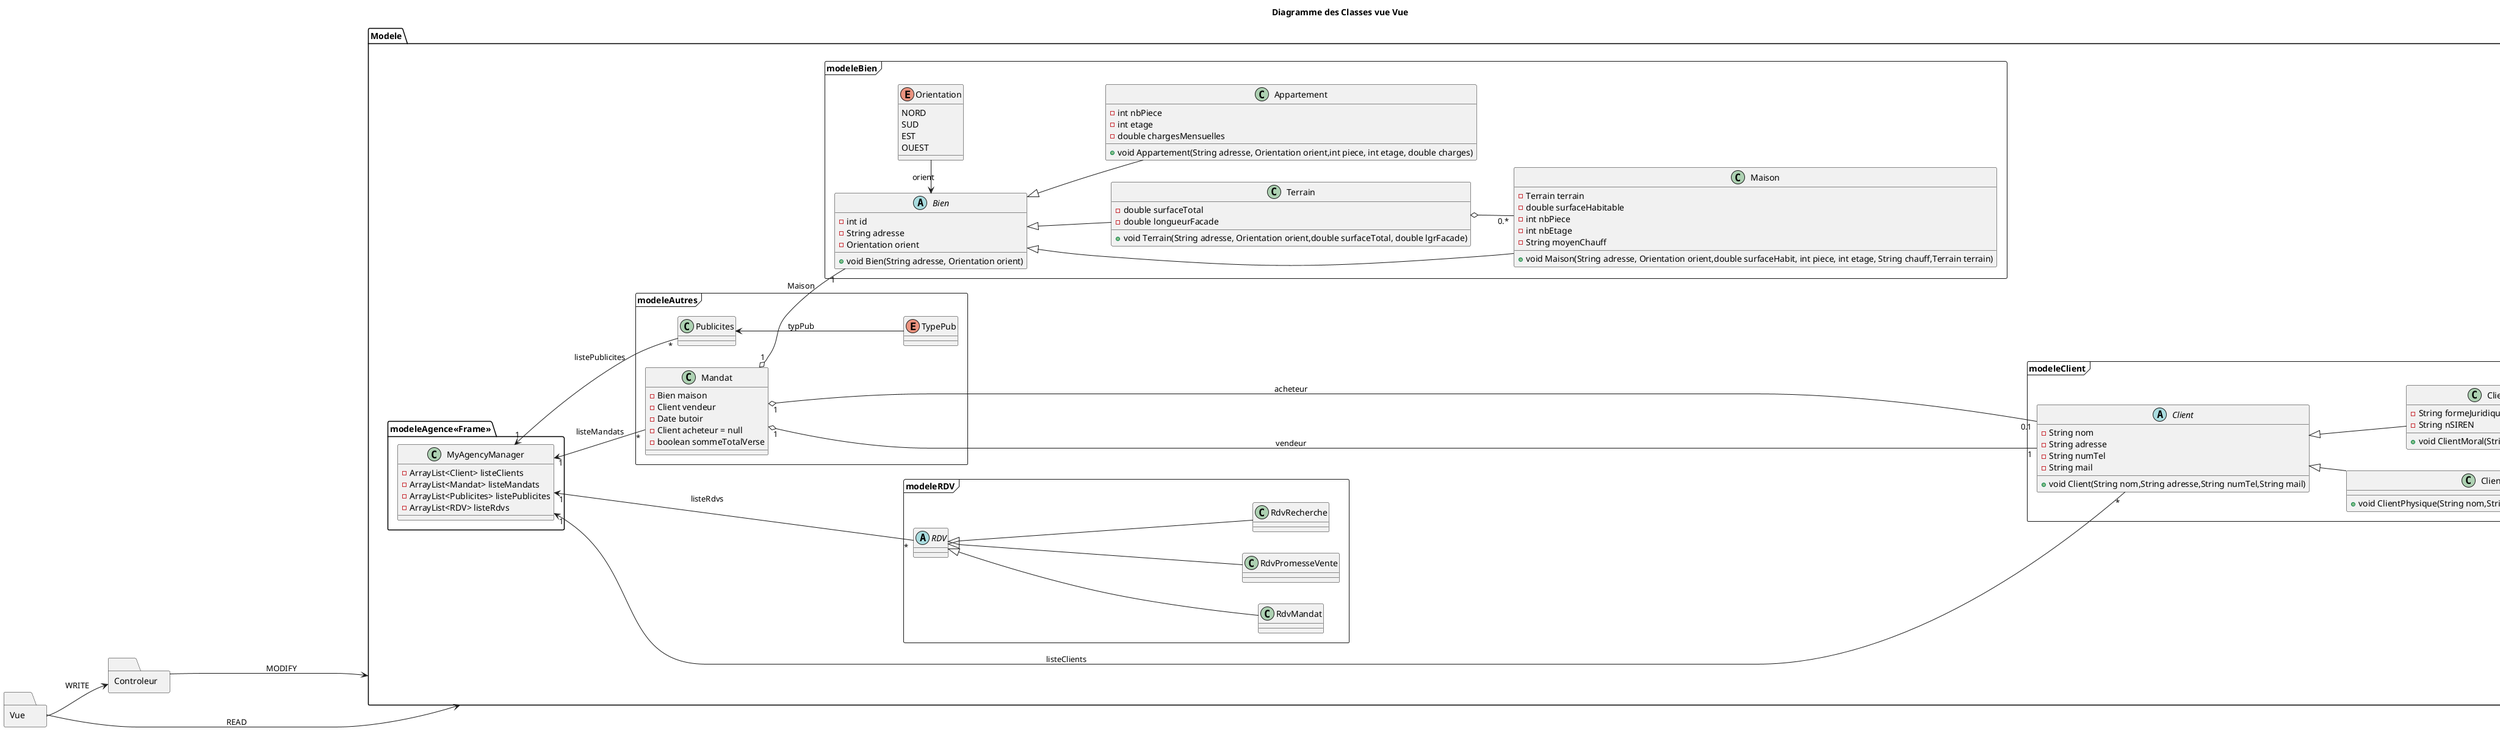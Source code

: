 @startuml

title Diagramme des Classes vue Vue

package Modele <<Folder>> {

    package modeleAgence<<Frame>> {
        class MyAgencyManager {
        -ArrayList<Client> listeClients
        -ArrayList<Mandat> listeMandats
        -ArrayList<Publicites> listePublicites
        -ArrayList<RDV> listeRdvs
        }
    }
    package modeleClient <<Frame>> {
        abstract Client {
        -String nom
          -String adresse
          -String numTel
          -String mail
          +void Client(String nom,String adresse,String numTel,String mail)

        }
        class ClientPhysique extends Client{
            +void ClientPhysique(String nom,String adresse,String numTel,String mail)
        }
    
        class ClientMoral extends Client{
            -String formeJuridique
            -String nSIREN
            +void ClientMoral(String juridic, String siren)
        }
    }

    package modeleBien <<Frame>> {
        enum Orientation{
            NORD
            SUD
            EST
            OUEST
         }
        abstract Bien {
            -int id
            -String adresse
            -Orientation orient
            +void Bien(String adresse, Orientation orient) 
        }
        class Terrain extends Bien{
        -double surfaceTotal
            -double longueurFacade
            +void Terrain(String adresse, Orientation orient,double surfaceTotal, double lgrFacade)
        }
        class Maison extends Bien{
            -Terrain terrain
            -double surfaceHabitable
            -int nbPiece
            -int nbEtage
            -String moyenChauff
            +void Maison(String adresse, Orientation orient,double surfaceHabit, int piece, int etage, String chauff,Terrain terrain)
        }
        class Appartement extends Bien{
        -int nbPiece
            -int etage
            -double chargesMensuelles
            +void Appartement(String adresse, Orientation orient,int piece, int etage, double charges)
        }
        Terrain  o-- "0.*" Maison
    }

    package modeleRDV <<Frame>> {
        abstract RDV{
        }

        class RdvMandat extends RDV{
        }

        class RdvPromesseVente extends RDV{
        }

        class RdvRecherche extends RDV{
        }

    }

    package modeleAutres <<Frame>> {
	
		enum TypePub{
		}
        class Publicites{
        }
        
        class Mandat{
            -Bien maison
            -Client vendeur
            -Date butoir
            -Client acheteur = null
            -boolean sommeTotalVerse
        }
		
    }
}


package Vue <<Folder>> {
}

package Controleur <<Folder>> {
}

Vue ------> Modele : READ
Vue --> Controleur : WRITE
Controleur ----> Modele : MODIFY

MyAgencyManager"1" <-- "*" Mandat : listeMandats
MyAgencyManager "1" <------ "*" Client :listeClients
MyAgencyManager "1" <--- "*" RDV : listeRdvs
MyAgencyManager "1" <-- "*" Publicites : listePublicites

left to right direction

Mandat "1" o-- "1" Client : vendeur
Mandat "1" o-- "0.1" Client : acheteur
    
Mandat "1" o-- "1" Bien : Maison
    
Bien <- Orientation : orient
Publicites <-- TypePub : typPub

@enduml
